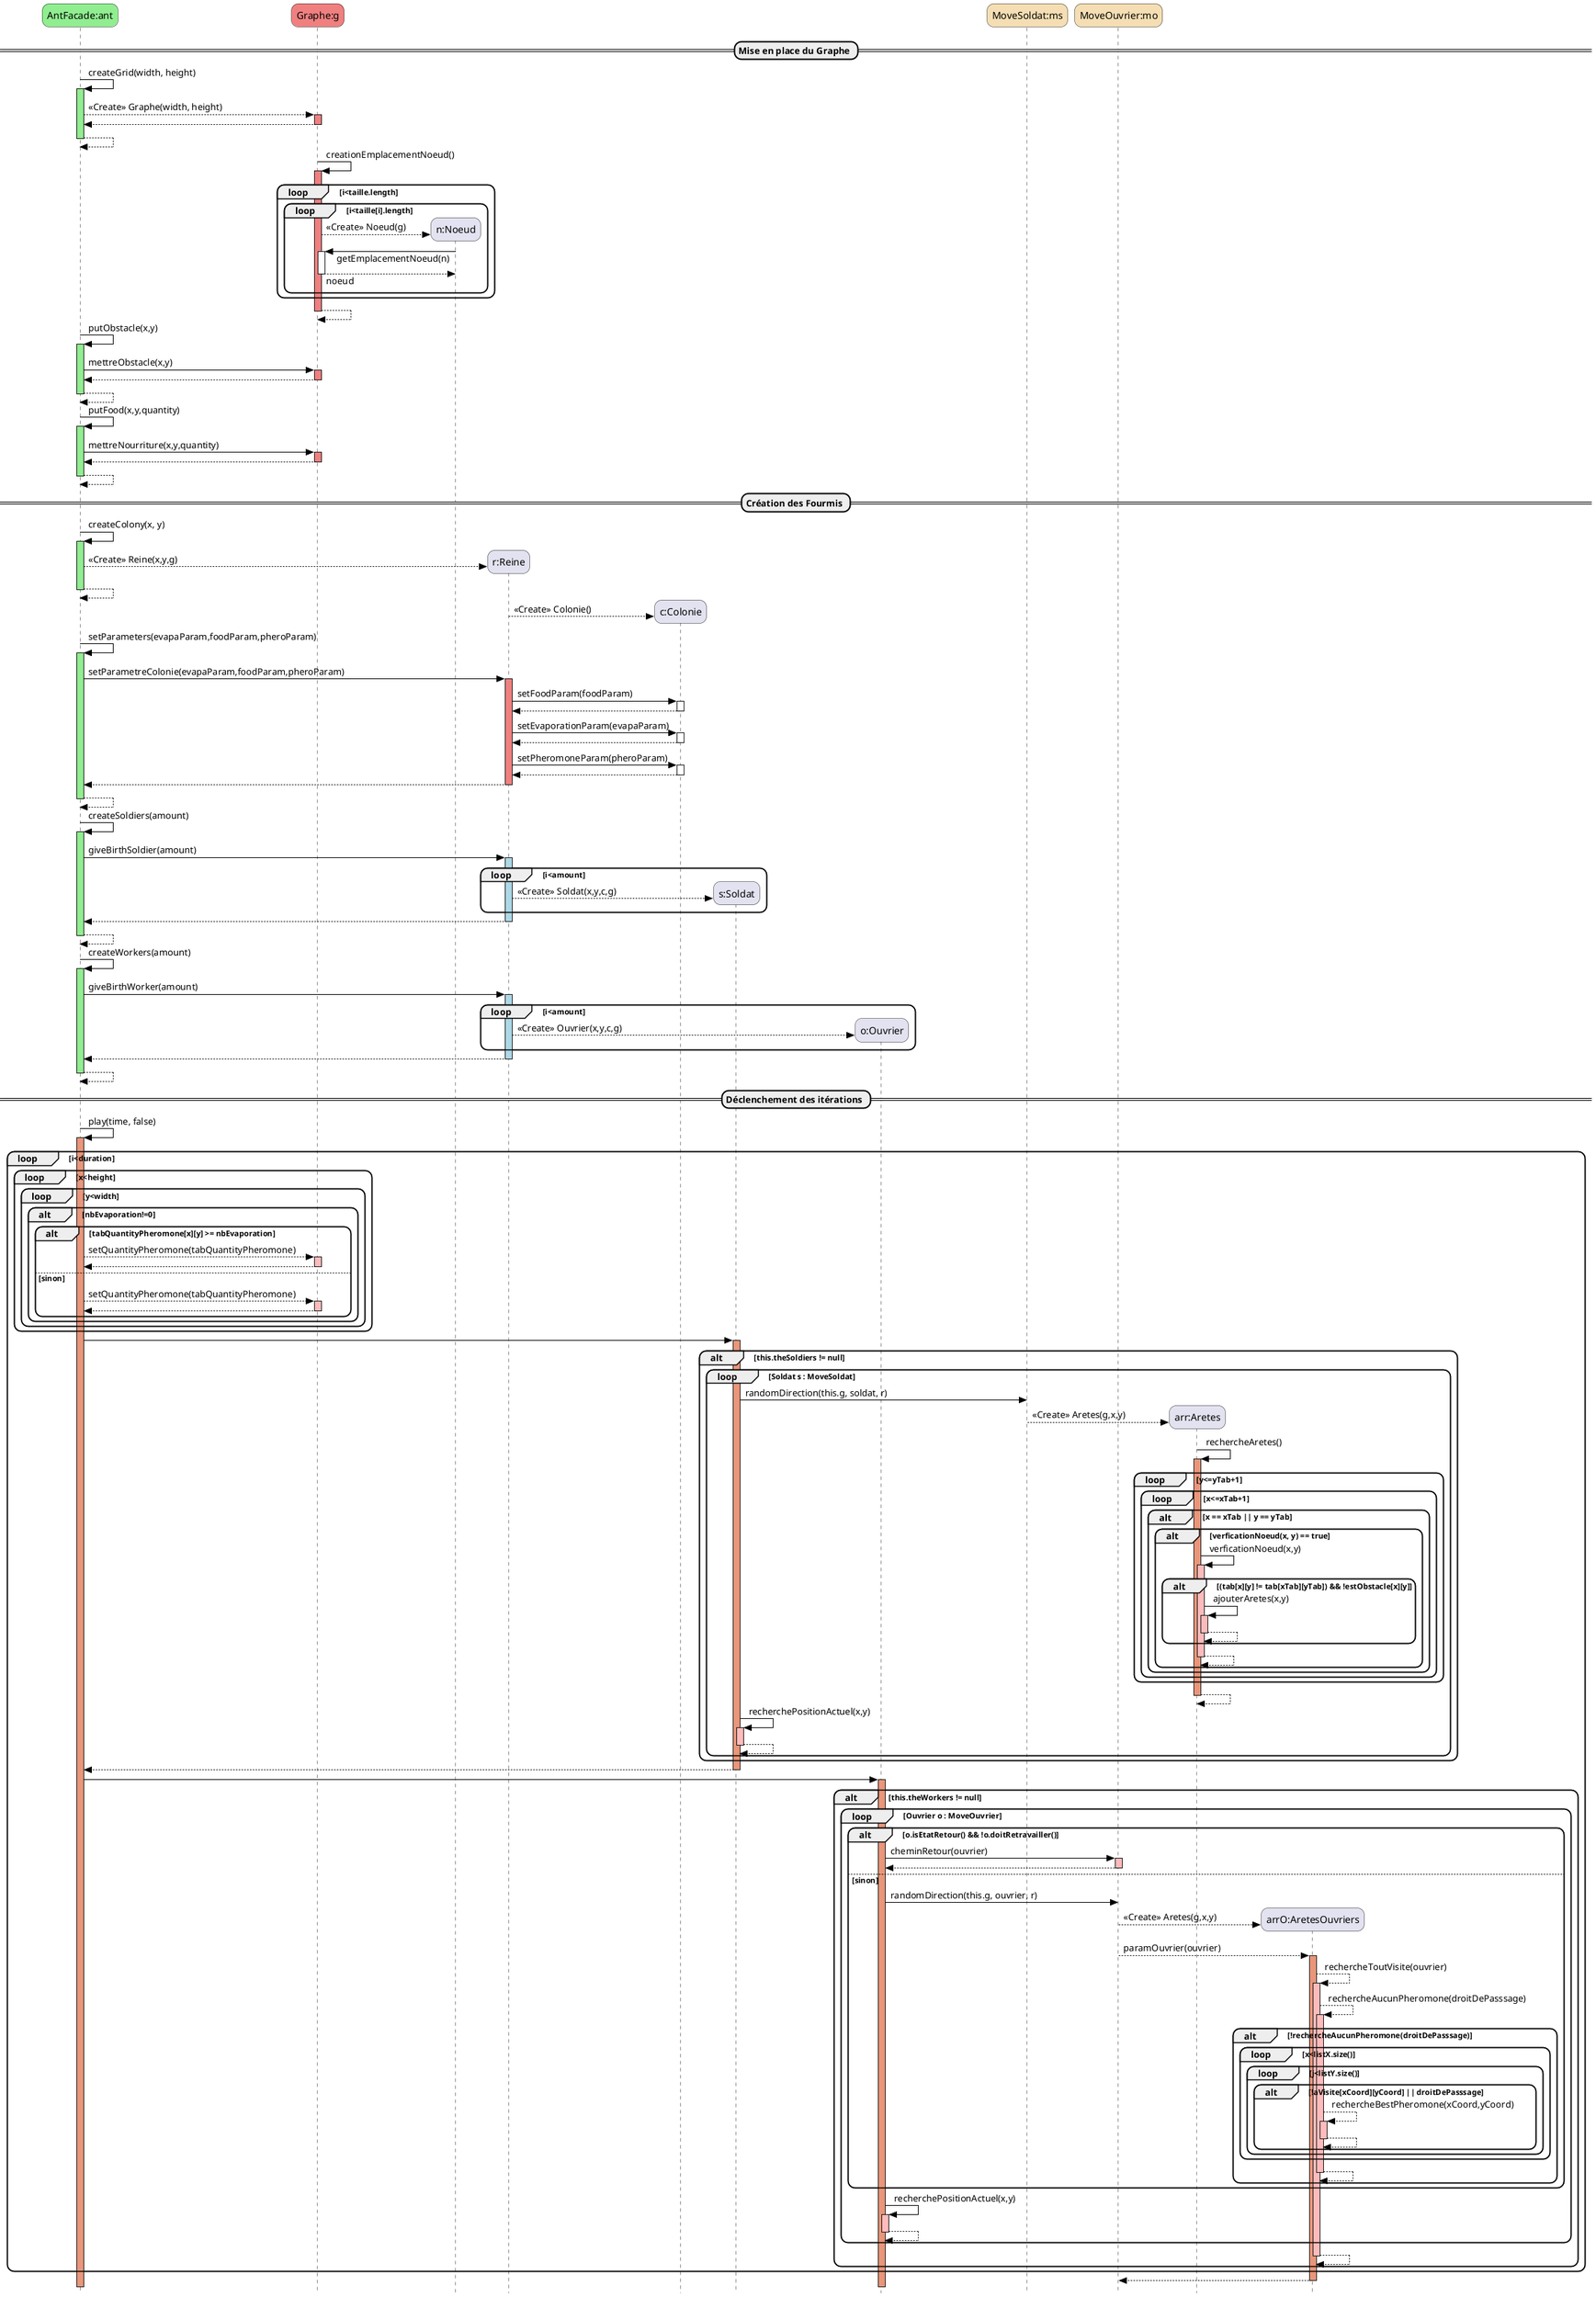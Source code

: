 @startuml
'https://plantuml.com/sequence-diagram

skinparam style strictuml
skinparam responseMessageBelowArrow true
skinparam roundcorner 20
skinparam ArrowColor #black
hide footbox

participant "AntFacade:ant" as ant #lightgreen
participant "Graphe:g" as graphe #lightcoral

== Mise en place du Graphe ==
' ---------GRAPHE--------------
ant -> ant++ #lightgreen : createGrid(width, height)
    ant --> graphe++ #lightcoral : <<Create>> Graphe(width, height)
return
return

graphe -> graphe++ #lightcoral : creationEmplacementNoeud()
loop i<taille.length
    loop i<taille[i].length
        ' ---------NOEUD--------------
            create "n:Noeud"
            graphe --> "n:Noeud" : <<Create>> Noeud(g)
            graphe <- "n:Noeud"++ : getEmplacementNoeud(n)
                return noeud
    end
end
return

ant -> ant++ #lightgreen : putObstacle(x,y)
    ant -> graphe++ #lightcoral : mettreObstacle(x,y)
return
return

ant -> ant++ #lightgreen : putFood(x,y,quantity)
    ant -> graphe++ #lightcoral : mettreNourriture(x,y,quantity)
return
return


== Création des Fourmis ==
' ---------REINE--------------
ant -> ant++ #lightgreen : createColony(x, y)
create "r:Reine"
    ant --> "r:Reine" : <<Create>> Reine(x,y,g)
return

' ---------COLONIE--------------
create "c:Colonie"
"r:Reine" --> "c:Colonie" : <<Create>> Colonie()

ant -> ant++ #lightgreen : setParameters(evapaParam,foodParam,pheroParam)
    ant -> "r:Reine"++ #lightcoral : setParametreColonie(evapaParam,foodParam,pheroParam)
    "r:Reine" -> "c:Colonie"++ : setFoodParam(foodParam)
    return
    "r:Reine" -> "c:Colonie"++ : setEvaporationParam(evapaParam)
    return
    "r:Reine" -> "c:Colonie"++ : setPheromoneParam(pheroParam)
    return
return
return

ant -> ant++ #lightgreen : createSoldiers(amount)
    ant -> "r:Reine"++ #lightblue : giveBirthSoldier(amount)
    loop i<amount
        ' ---------SOLDAT--------------
        create "s:Soldat"
        "r:Reine" --> "s:Soldat" : <<Create>> Soldat(x,y,c,g)
    end
return
return

ant -> ant++ #lightgreen : createWorkers(amount)
    ant -> "r:Reine"++ #lightblue : giveBirthWorker(amount)
    loop i<amount
        ' ---------OUVRIER--------------
        create "o:Ouvrier"
        "r:Reine" --> "o:Ouvrier" : <<Create>> Ouvrier(x,y,c,g)
    end
return
return

participant "MoveSoldat:ms" as MoveSoldat #Wheat
participant "MoveOuvrier:mo" as MoveOuvrier #Wheat
== Déclenchement des itérations ==
ant -> ant++ #DarkSalmon : play(time, false)
loop i<duration

    '----------Mettre phéromne -------------
    loop x<height
        loop y<width
            alt nbEvaporation!=0
                alt tabQuantityPheromone[x][y] >= nbEvaporation
                    ant --> graphe++ #FFBBBB : setQuantityPheromone(tabQuantityPheromone)
                    return
                else sinon
                    ant --> graphe++ #FFBBBB : setQuantityPheromone(tabQuantityPheromone)
                    return
                end
            end
        end
    end

    '----------Mettre phéromne -------------

    ' ---------Déplacer Soldat--------------
    ant -> "s:Soldat"++ #DarkSalmon
    alt this.theSoldiers != null
        loop Soldat s : MoveSoldat
            "s:Soldat" -> MoveSoldat : randomDirection(this.g, soldat, r)
            ' ---------ARETES--------------
            create "arr:Aretes"
            MoveSoldat --> "arr:Aretes" : <<Create>> Aretes(g,x,y)
            "arr:Aretes" -> "arr:Aretes"++ #DarkSalmon : rechercheAretes()
            loop y<=yTab+1
                loop x<=xTab+1
                    alt x == xTab || y == yTab
                        alt verficationNoeud(x, y) == true
                            "arr:Aretes" -> "arr:Aretes"++ #FFBBBB : verficationNoeud(x,y)
                                alt (tab[x][y] != tab[xTab][yTab]) && !estObstacle[x][y]
                                    "arr:Aretes" -> "arr:Aretes"++ #FFBBBB : ajouterAretes(x,y)
                                    return
                                end
                            return
                        end
                    end
                end
            end
            return
            "s:Soldat" -> "s:Soldat"++ #FFBBBB : recherchePositionActuel(x,y)
            return
        end
    end
    return
    ' ---------Déplacer Soldat--------------

    ' ---------Déplacer Ouvrier--------------
    ant -> "o:Ouvrier"++ #DarkSalmon
    alt this.theWorkers != null
        loop Ouvrier o : MoveOuvrier
        alt o.isEtatRetour() && !o.doitRetravailler()
            "o:Ouvrier"  -> MoveOuvrier++ #FFBBBB : cheminRetour(ouvrier)
            return

        else sinon
            "o:Ouvrier" -> MoveOuvrier : randomDirection(this.g, ouvrier, r)
             ' ---------ARETES OUVRIER--------------
             create "arrO:AretesOuvriers"
             MoveOuvrier --> "arrO:AretesOuvriers" : <<Create>> Aretes(g,x,y)
             MoveOuvrier --> "arrO:AretesOuvriers"++ #DarkSalmon: paramOuvrier(ouvrier)
                "arrO:AretesOuvriers" --> "arrO:AretesOuvriers"++ #FFBBBB : rechercheToutVisite(ouvrier)
                "arrO:AretesOuvriers" --> "arrO:AretesOuvriers"++ #FFBBBB : rechercheAucunPheromone(droitDePasssage)
                alt !rechercheAucunPheromone(droitDePasssage)
                    loop x<listX.size()
                        loop j<listY.size()
                            alt !aVisite[xCoord][yCoord] || droitDePasssage
                                "arrO:AretesOuvriers" --> "arrO:AretesOuvriers"++ #FFBBBB: rechercheBestPheromone(xCoord,yCoord)
                                return
                            end
                        end
                    end
             return
        end
        end
        "o:Ouvrier" -> "o:Ouvrier"++ #FFBBBB : recherchePositionActuel(x,y)
        return
    end
    return
    ' ---------Déplacer Ouvrier--------------

end
end
return




@enduml